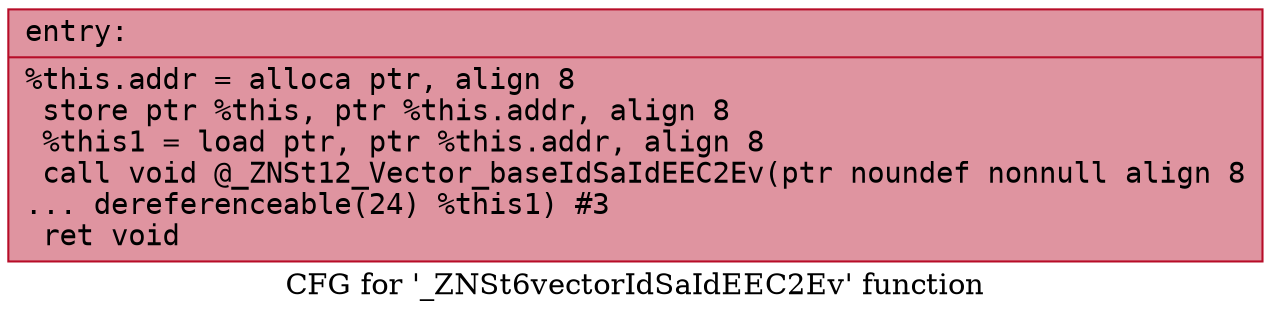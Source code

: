 digraph "CFG for '_ZNSt6vectorIdSaIdEEC2Ev' function" {
	label="CFG for '_ZNSt6vectorIdSaIdEEC2Ev' function";

	Node0x56307d5c07b0 [shape=record,color="#b70d28ff", style=filled, fillcolor="#b70d2870" fontname="Courier",label="{entry:\l|  %this.addr = alloca ptr, align 8\l  store ptr %this, ptr %this.addr, align 8\l  %this1 = load ptr, ptr %this.addr, align 8\l  call void @_ZNSt12_Vector_baseIdSaIdEEC2Ev(ptr noundef nonnull align 8\l... dereferenceable(24) %this1) #3\l  ret void\l}"];
}
